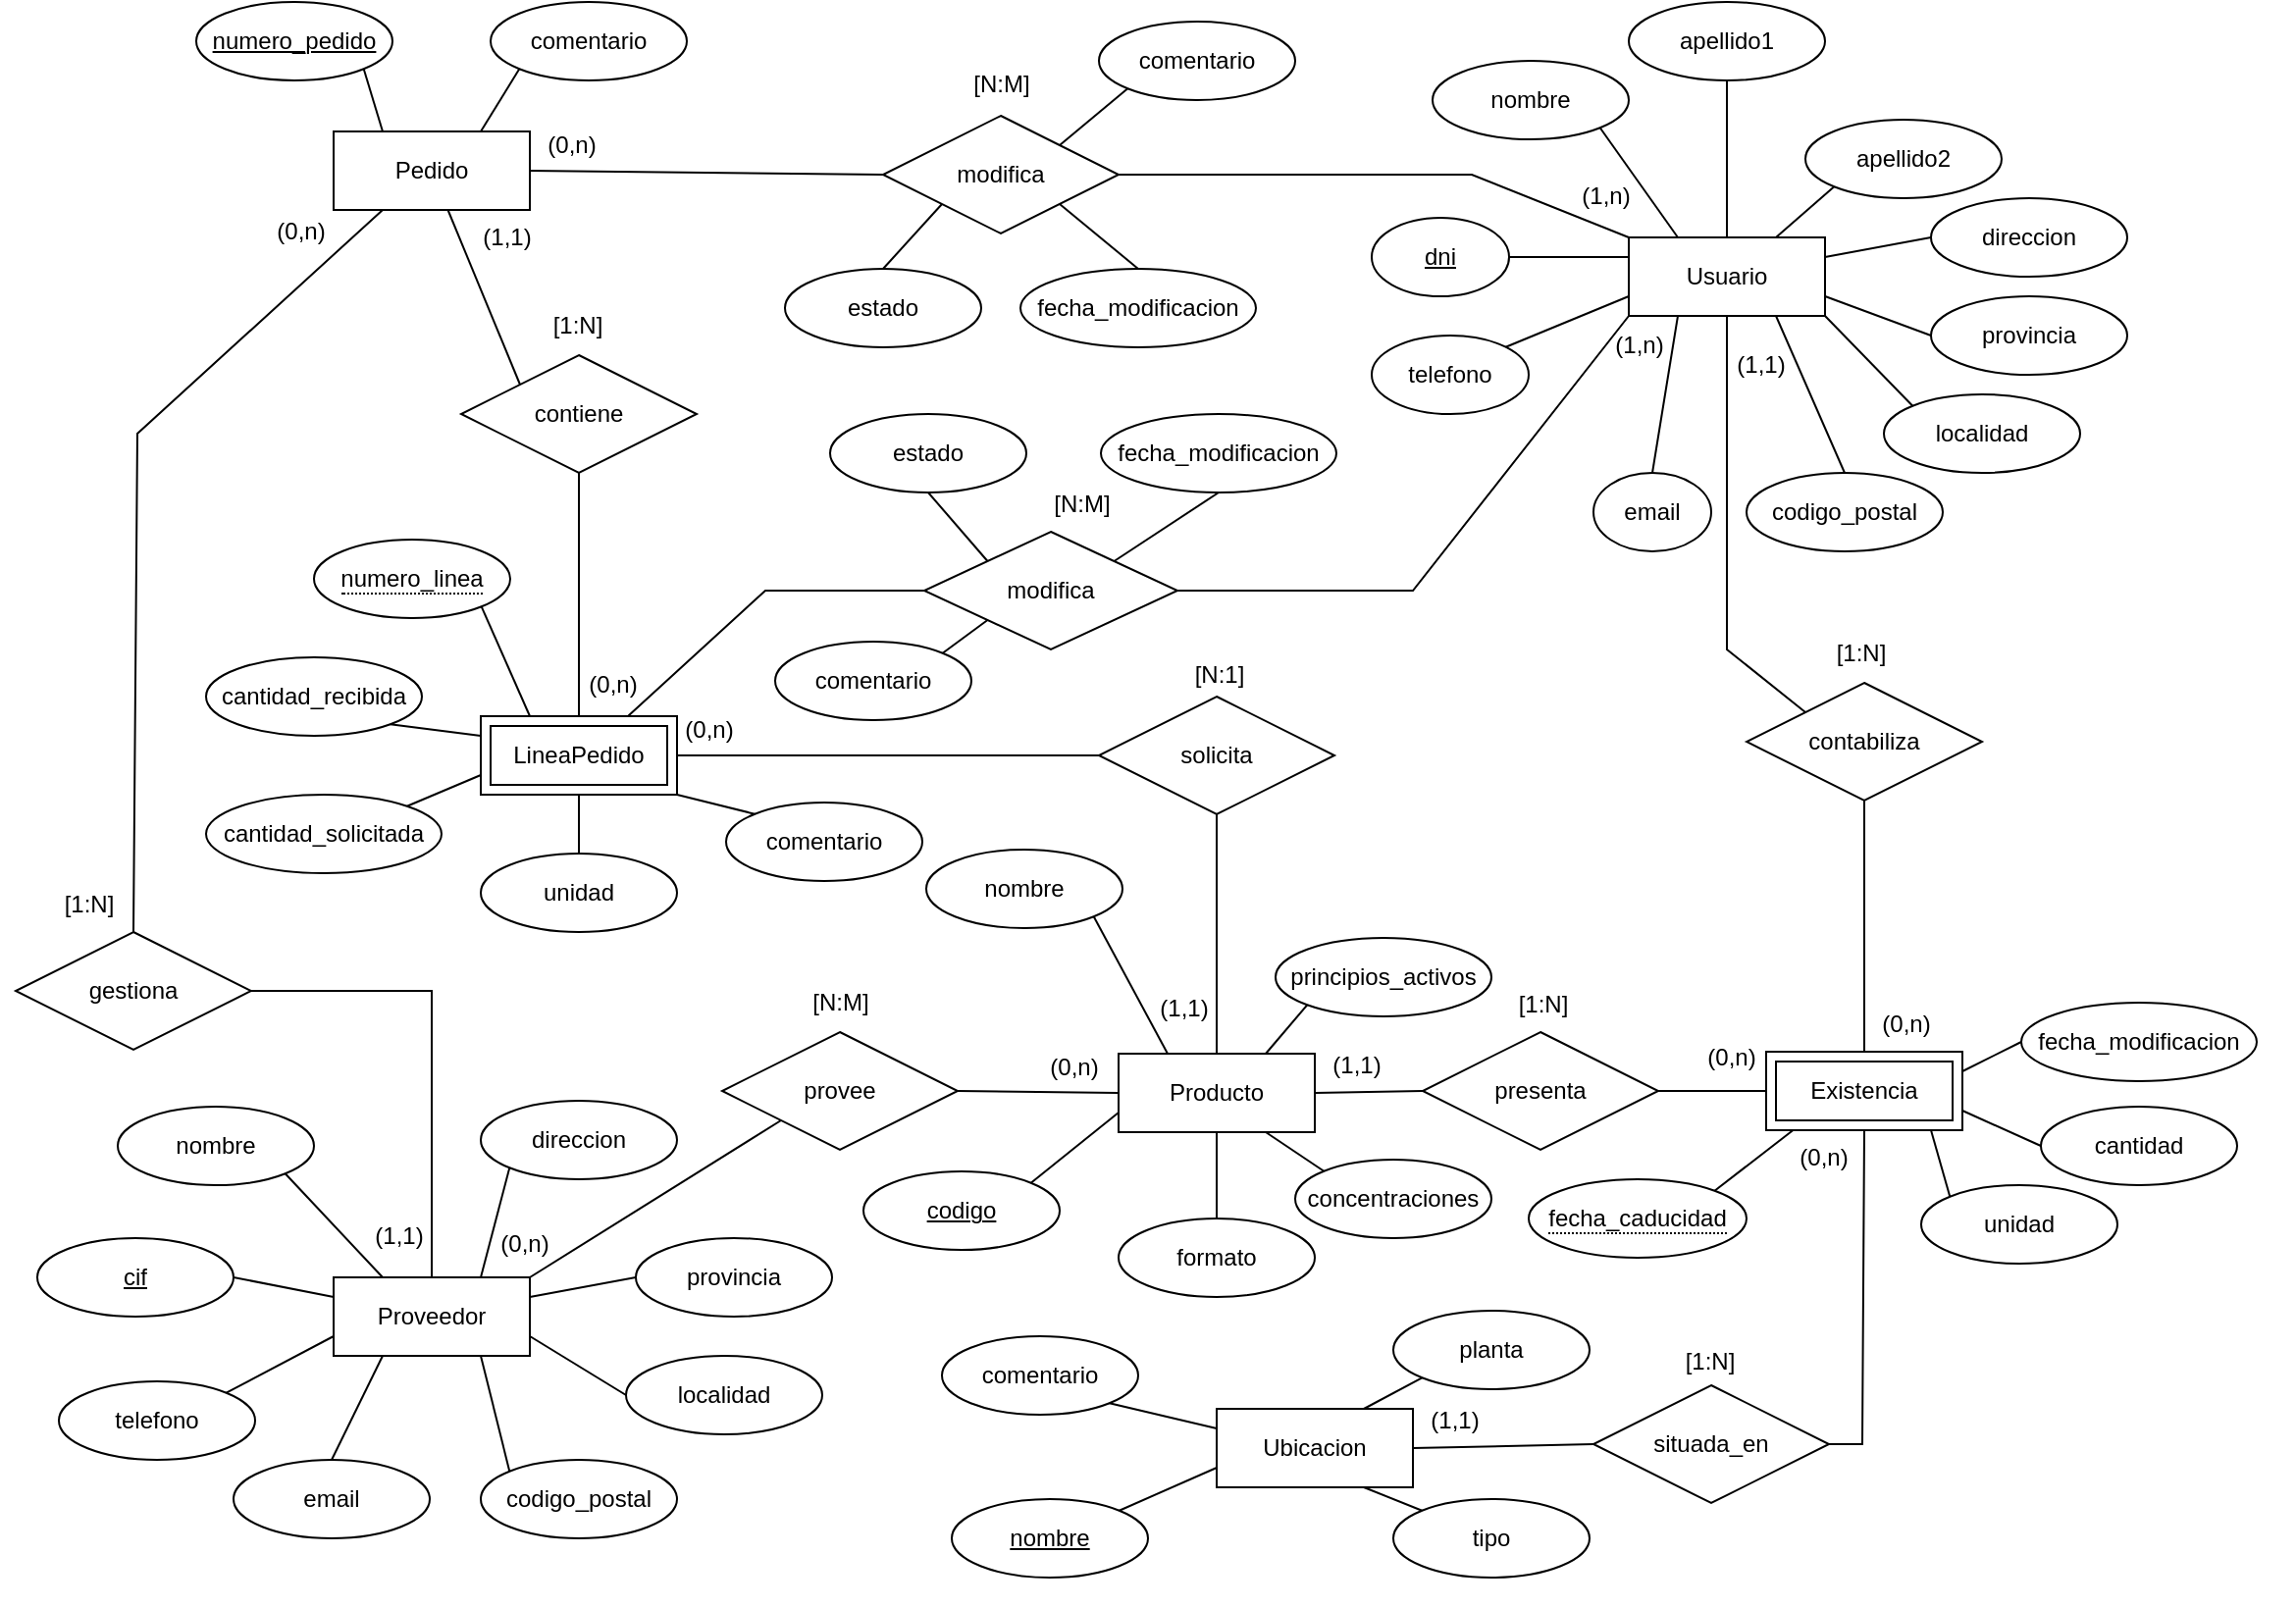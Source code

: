 <mxfile version="24.2.2" type="github">
  <diagram id="R2lEEEUBdFMjLlhIrx00" name="Page-1">
    <mxGraphModel dx="1274" dy="684" grid="1" gridSize="10" guides="1" tooltips="1" connect="1" arrows="1" fold="1" page="1" pageScale="1" pageWidth="1169" pageHeight="827" math="0" shadow="0" extFonts="Permanent Marker^https://fonts.googleapis.com/css?family=Permanent+Marker">
      <root>
        <mxCell id="0" />
        <mxCell id="1" parent="0" />
        <mxCell id="Ad2AzPNfYspedzS9szeo-1" value="" style="group" parent="1" vertex="1" connectable="0">
          <mxGeometry y="590" width="440" height="210" as="geometry" />
        </mxCell>
        <mxCell id="Ad2AzPNfYspedzS9szeo-2" value="Proveedor" style="whiteSpace=wrap;html=1;align=center;" parent="Ad2AzPNfYspedzS9szeo-1" vertex="1">
          <mxGeometry x="170" y="70" width="100" height="40" as="geometry" />
        </mxCell>
        <mxCell id="Ad2AzPNfYspedzS9szeo-3" value="cif" style="ellipse;whiteSpace=wrap;html=1;align=center;fontStyle=4" parent="Ad2AzPNfYspedzS9szeo-1" vertex="1">
          <mxGeometry x="19" y="50" width="100" height="40" as="geometry" />
        </mxCell>
        <mxCell id="Ad2AzPNfYspedzS9szeo-5" value="direccion" style="ellipse;whiteSpace=wrap;html=1;align=center;" parent="Ad2AzPNfYspedzS9szeo-1" vertex="1">
          <mxGeometry x="245" y="-20" width="100" height="40" as="geometry" />
        </mxCell>
        <mxCell id="Ad2AzPNfYspedzS9szeo-6" value="provincia" style="ellipse;whiteSpace=wrap;html=1;align=center;" parent="Ad2AzPNfYspedzS9szeo-1" vertex="1">
          <mxGeometry x="324" y="50" width="100" height="40" as="geometry" />
        </mxCell>
        <mxCell id="Ad2AzPNfYspedzS9szeo-7" value="localidad" style="ellipse;whiteSpace=wrap;html=1;align=center;" parent="Ad2AzPNfYspedzS9szeo-1" vertex="1">
          <mxGeometry x="319" y="110" width="100" height="40" as="geometry" />
        </mxCell>
        <mxCell id="Ad2AzPNfYspedzS9szeo-8" value="codigo_postal" style="ellipse;whiteSpace=wrap;html=1;align=center;" parent="Ad2AzPNfYspedzS9szeo-1" vertex="1">
          <mxGeometry x="245" y="163" width="100" height="40" as="geometry" />
        </mxCell>
        <mxCell id="Ad2AzPNfYspedzS9szeo-9" value="email" style="ellipse;whiteSpace=wrap;html=1;align=center;" parent="Ad2AzPNfYspedzS9szeo-1" vertex="1">
          <mxGeometry x="119" y="163" width="100" height="40" as="geometry" />
        </mxCell>
        <mxCell id="Ad2AzPNfYspedzS9szeo-10" value="telefono" style="ellipse;whiteSpace=wrap;html=1;align=center;" parent="Ad2AzPNfYspedzS9szeo-1" vertex="1">
          <mxGeometry x="30" y="123" width="100" height="40" as="geometry" />
        </mxCell>
        <mxCell id="Ad2AzPNfYspedzS9szeo-12" value="" style="endArrow=none;html=1;rounded=0;exitX=1;exitY=0.5;exitDx=0;exitDy=0;entryX=0;entryY=0.25;entryDx=0;entryDy=0;" parent="Ad2AzPNfYspedzS9szeo-1" source="Ad2AzPNfYspedzS9szeo-3" target="Ad2AzPNfYspedzS9szeo-2" edge="1">
          <mxGeometry relative="1" as="geometry">
            <mxPoint x="470" y="110" as="sourcePoint" />
            <mxPoint x="630" y="110" as="targetPoint" />
          </mxGeometry>
        </mxCell>
        <mxCell id="Ad2AzPNfYspedzS9szeo-13" value="" style="endArrow=none;html=1;rounded=0;exitX=0.75;exitY=0;exitDx=0;exitDy=0;entryX=0;entryY=1;entryDx=0;entryDy=0;" parent="Ad2AzPNfYspedzS9szeo-1" source="Ad2AzPNfYspedzS9szeo-2" target="Ad2AzPNfYspedzS9szeo-5" edge="1">
          <mxGeometry relative="1" as="geometry">
            <mxPoint x="470" y="110" as="sourcePoint" />
            <mxPoint x="630" y="110" as="targetPoint" />
          </mxGeometry>
        </mxCell>
        <mxCell id="Ad2AzPNfYspedzS9szeo-14" value="" style="endArrow=none;html=1;rounded=0;exitX=1;exitY=0.25;exitDx=0;exitDy=0;entryX=0;entryY=0.5;entryDx=0;entryDy=0;" parent="Ad2AzPNfYspedzS9szeo-1" source="Ad2AzPNfYspedzS9szeo-2" target="Ad2AzPNfYspedzS9szeo-6" edge="1">
          <mxGeometry relative="1" as="geometry">
            <mxPoint x="470" y="110" as="sourcePoint" />
            <mxPoint x="630" y="110" as="targetPoint" />
          </mxGeometry>
        </mxCell>
        <mxCell id="Ad2AzPNfYspedzS9szeo-15" value="" style="endArrow=none;html=1;rounded=0;exitX=1;exitY=0;exitDx=0;exitDy=0;entryX=0;entryY=0.75;entryDx=0;entryDy=0;" parent="Ad2AzPNfYspedzS9szeo-1" source="Ad2AzPNfYspedzS9szeo-10" target="Ad2AzPNfYspedzS9szeo-2" edge="1">
          <mxGeometry relative="1" as="geometry">
            <mxPoint x="470" y="110" as="sourcePoint" />
            <mxPoint x="630" y="110" as="targetPoint" />
          </mxGeometry>
        </mxCell>
        <mxCell id="Ad2AzPNfYspedzS9szeo-16" value="" style="endArrow=none;html=1;rounded=0;entryX=0;entryY=0.5;entryDx=0;entryDy=0;exitX=1;exitY=0.75;exitDx=0;exitDy=0;" parent="Ad2AzPNfYspedzS9szeo-1" source="Ad2AzPNfYspedzS9szeo-2" target="Ad2AzPNfYspedzS9szeo-7" edge="1">
          <mxGeometry relative="1" as="geometry">
            <mxPoint x="270" y="140" as="sourcePoint" />
            <mxPoint x="630" y="110" as="targetPoint" />
          </mxGeometry>
        </mxCell>
        <mxCell id="Ad2AzPNfYspedzS9szeo-17" value="" style="endArrow=none;html=1;rounded=0;exitX=0.75;exitY=1;exitDx=0;exitDy=0;entryX=0;entryY=0;entryDx=0;entryDy=0;" parent="Ad2AzPNfYspedzS9szeo-1" source="Ad2AzPNfYspedzS9szeo-2" target="Ad2AzPNfYspedzS9szeo-8" edge="1">
          <mxGeometry relative="1" as="geometry">
            <mxPoint x="470" y="110" as="sourcePoint" />
            <mxPoint x="630" y="110" as="targetPoint" />
          </mxGeometry>
        </mxCell>
        <mxCell id="Ad2AzPNfYspedzS9szeo-18" value="" style="endArrow=none;html=1;rounded=0;exitX=0.5;exitY=0;exitDx=0;exitDy=0;entryX=0.25;entryY=1;entryDx=0;entryDy=0;" parent="Ad2AzPNfYspedzS9szeo-1" source="Ad2AzPNfYspedzS9szeo-9" target="Ad2AzPNfYspedzS9szeo-2" edge="1">
          <mxGeometry relative="1" as="geometry">
            <mxPoint x="470" y="110" as="sourcePoint" />
            <mxPoint x="630" y="110" as="targetPoint" />
          </mxGeometry>
        </mxCell>
        <mxCell id="Ad2AzPNfYspedzS9szeo-19" style="edgeStyle=orthogonalEdgeStyle;rounded=0;orthogonalLoop=1;jettySize=auto;html=1;exitX=0.5;exitY=1;exitDx=0;exitDy=0;" parent="Ad2AzPNfYspedzS9szeo-1" source="Ad2AzPNfYspedzS9szeo-8" target="Ad2AzPNfYspedzS9szeo-8" edge="1">
          <mxGeometry relative="1" as="geometry" />
        </mxCell>
        <mxCell id="Ad2AzPNfYspedzS9szeo-20" value="" style="group" parent="1" vertex="1" connectable="0">
          <mxGeometry x="660" y="40" width="440" height="250" as="geometry" />
        </mxCell>
        <mxCell id="Ad2AzPNfYspedzS9szeo-21" value="&lt;div&gt;Usuario&lt;/div&gt;" style="whiteSpace=wrap;html=1;align=center;" parent="Ad2AzPNfYspedzS9szeo-20" vertex="1">
          <mxGeometry x="170" y="90" width="100" height="40" as="geometry" />
        </mxCell>
        <mxCell id="Ad2AzPNfYspedzS9szeo-22" value="&lt;div&gt;nombre&lt;/div&gt;" style="ellipse;whiteSpace=wrap;html=1;align=center;" parent="Ad2AzPNfYspedzS9szeo-20" vertex="1">
          <mxGeometry x="70" width="100" height="40" as="geometry" />
        </mxCell>
        <mxCell id="Ad2AzPNfYspedzS9szeo-23" value="dni" style="ellipse;whiteSpace=wrap;html=1;align=center;fontStyle=4" parent="Ad2AzPNfYspedzS9szeo-20" vertex="1">
          <mxGeometry x="39" y="80" width="70" height="40" as="geometry" />
        </mxCell>
        <mxCell id="Ad2AzPNfYspedzS9szeo-25" value="apellido2" style="ellipse;whiteSpace=wrap;html=1;align=center;" parent="Ad2AzPNfYspedzS9szeo-20" vertex="1">
          <mxGeometry x="260" y="30" width="100" height="40" as="geometry" />
        </mxCell>
        <mxCell id="Ad2AzPNfYspedzS9szeo-26" value="direccion" style="ellipse;whiteSpace=wrap;html=1;align=center;" parent="Ad2AzPNfYspedzS9szeo-20" vertex="1">
          <mxGeometry x="324" y="70" width="100" height="40" as="geometry" />
        </mxCell>
        <mxCell id="Ad2AzPNfYspedzS9szeo-27" value="provincia" style="ellipse;whiteSpace=wrap;html=1;align=center;" parent="Ad2AzPNfYspedzS9szeo-20" vertex="1">
          <mxGeometry x="324" y="120" width="100" height="40" as="geometry" />
        </mxCell>
        <mxCell id="Ad2AzPNfYspedzS9szeo-28" value="localidad" style="ellipse;whiteSpace=wrap;html=1;align=center;" parent="Ad2AzPNfYspedzS9szeo-20" vertex="1">
          <mxGeometry x="300" y="170" width="100" height="40" as="geometry" />
        </mxCell>
        <mxCell id="Ad2AzPNfYspedzS9szeo-29" value="codigo_postal" style="ellipse;whiteSpace=wrap;html=1;align=center;" parent="Ad2AzPNfYspedzS9szeo-20" vertex="1">
          <mxGeometry x="230" y="210" width="100" height="40" as="geometry" />
        </mxCell>
        <mxCell id="Ad2AzPNfYspedzS9szeo-30" value="email" style="ellipse;whiteSpace=wrap;html=1;align=center;" parent="Ad2AzPNfYspedzS9szeo-20" vertex="1">
          <mxGeometry x="152" y="210" width="60" height="40" as="geometry" />
        </mxCell>
        <mxCell id="Ad2AzPNfYspedzS9szeo-31" value="telefono" style="ellipse;whiteSpace=wrap;html=1;align=center;" parent="Ad2AzPNfYspedzS9szeo-20" vertex="1">
          <mxGeometry x="39" y="140" width="80" height="40" as="geometry" />
        </mxCell>
        <mxCell id="Ad2AzPNfYspedzS9szeo-33" value="" style="endArrow=none;html=1;rounded=0;exitX=1;exitY=0.5;exitDx=0;exitDy=0;entryX=0;entryY=0.25;entryDx=0;entryDy=0;" parent="Ad2AzPNfYspedzS9szeo-20" source="Ad2AzPNfYspedzS9szeo-23" target="Ad2AzPNfYspedzS9szeo-21" edge="1">
          <mxGeometry relative="1" as="geometry">
            <mxPoint x="470" y="140" as="sourcePoint" />
            <mxPoint x="630" y="140" as="targetPoint" />
          </mxGeometry>
        </mxCell>
        <mxCell id="Ad2AzPNfYspedzS9szeo-34" value="" style="endArrow=none;html=1;rounded=0;exitX=1;exitY=1;exitDx=0;exitDy=0;entryX=0.25;entryY=0;entryDx=0;entryDy=0;" parent="Ad2AzPNfYspedzS9szeo-20" source="Ad2AzPNfYspedzS9szeo-22" target="Ad2AzPNfYspedzS9szeo-21" edge="1">
          <mxGeometry relative="1" as="geometry">
            <mxPoint x="470" y="140" as="sourcePoint" />
            <mxPoint x="630" y="140" as="targetPoint" />
          </mxGeometry>
        </mxCell>
        <mxCell id="Ad2AzPNfYspedzS9szeo-35" value="" style="endArrow=none;html=1;rounded=0;exitX=0.75;exitY=0;exitDx=0;exitDy=0;entryX=0;entryY=1;entryDx=0;entryDy=0;" parent="Ad2AzPNfYspedzS9szeo-20" source="Ad2AzPNfYspedzS9szeo-21" target="Ad2AzPNfYspedzS9szeo-25" edge="1">
          <mxGeometry relative="1" as="geometry">
            <mxPoint x="470" y="140" as="sourcePoint" />
            <mxPoint x="630" y="140" as="targetPoint" />
          </mxGeometry>
        </mxCell>
        <mxCell id="Ad2AzPNfYspedzS9szeo-36" value="" style="endArrow=none;html=1;rounded=0;exitX=1;exitY=0.25;exitDx=0;exitDy=0;entryX=0;entryY=0.5;entryDx=0;entryDy=0;" parent="Ad2AzPNfYspedzS9szeo-20" source="Ad2AzPNfYspedzS9szeo-21" target="Ad2AzPNfYspedzS9szeo-26" edge="1">
          <mxGeometry relative="1" as="geometry">
            <mxPoint x="470" y="140" as="sourcePoint" />
            <mxPoint x="630" y="140" as="targetPoint" />
          </mxGeometry>
        </mxCell>
        <mxCell id="Ad2AzPNfYspedzS9szeo-37" value="" style="endArrow=none;html=1;rounded=0;exitX=1;exitY=0.75;exitDx=0;exitDy=0;entryX=0;entryY=0.5;entryDx=0;entryDy=0;" parent="Ad2AzPNfYspedzS9szeo-20" source="Ad2AzPNfYspedzS9szeo-21" target="Ad2AzPNfYspedzS9szeo-27" edge="1">
          <mxGeometry relative="1" as="geometry">
            <mxPoint x="470" y="140" as="sourcePoint" />
            <mxPoint x="630" y="140" as="targetPoint" />
          </mxGeometry>
        </mxCell>
        <mxCell id="Ad2AzPNfYspedzS9szeo-38" value="" style="endArrow=none;html=1;rounded=0;exitX=1;exitY=0;exitDx=0;exitDy=0;entryX=0;entryY=0.75;entryDx=0;entryDy=0;" parent="Ad2AzPNfYspedzS9szeo-20" source="Ad2AzPNfYspedzS9szeo-31" target="Ad2AzPNfYspedzS9szeo-21" edge="1">
          <mxGeometry relative="1" as="geometry">
            <mxPoint x="470" y="140" as="sourcePoint" />
            <mxPoint x="630" y="140" as="targetPoint" />
          </mxGeometry>
        </mxCell>
        <mxCell id="Ad2AzPNfYspedzS9szeo-39" value="" style="endArrow=none;html=1;rounded=0;entryX=0;entryY=0;entryDx=0;entryDy=0;exitX=1;exitY=1;exitDx=0;exitDy=0;" parent="Ad2AzPNfYspedzS9szeo-20" source="Ad2AzPNfYspedzS9szeo-21" target="Ad2AzPNfYspedzS9szeo-28" edge="1">
          <mxGeometry relative="1" as="geometry">
            <mxPoint x="270" y="170" as="sourcePoint" />
            <mxPoint x="630" y="140" as="targetPoint" />
          </mxGeometry>
        </mxCell>
        <mxCell id="Ad2AzPNfYspedzS9szeo-40" value="" style="endArrow=none;html=1;rounded=0;exitX=0.75;exitY=1;exitDx=0;exitDy=0;entryX=0.5;entryY=0;entryDx=0;entryDy=0;" parent="Ad2AzPNfYspedzS9szeo-20" source="Ad2AzPNfYspedzS9szeo-21" target="Ad2AzPNfYspedzS9szeo-29" edge="1">
          <mxGeometry relative="1" as="geometry">
            <mxPoint x="470" y="140" as="sourcePoint" />
            <mxPoint x="630" y="140" as="targetPoint" />
          </mxGeometry>
        </mxCell>
        <mxCell id="Ad2AzPNfYspedzS9szeo-41" value="" style="endArrow=none;html=1;rounded=0;exitX=0.5;exitY=0;exitDx=0;exitDy=0;entryX=0.25;entryY=1;entryDx=0;entryDy=0;" parent="Ad2AzPNfYspedzS9szeo-20" source="Ad2AzPNfYspedzS9szeo-30" target="Ad2AzPNfYspedzS9szeo-21" edge="1">
          <mxGeometry relative="1" as="geometry">
            <mxPoint x="470" y="140" as="sourcePoint" />
            <mxPoint x="630" y="140" as="targetPoint" />
          </mxGeometry>
        </mxCell>
        <mxCell id="Ad2AzPNfYspedzS9szeo-42" value="(1,n)" style="text;html=1;align=center;verticalAlign=middle;resizable=0;points=[];autosize=1;strokeColor=none;fillColor=none;" parent="Ad2AzPNfYspedzS9szeo-20" vertex="1">
          <mxGeometry x="150" y="130" width="50" height="30" as="geometry" />
        </mxCell>
        <mxCell id="Ad2AzPNfYspedzS9szeo-43" value="" style="group" parent="1" vertex="1" connectable="0">
          <mxGeometry x="510" y="677" width="330" height="150" as="geometry" />
        </mxCell>
        <mxCell id="Ad2AzPNfYspedzS9szeo-44" value="Ubicacion" style="whiteSpace=wrap;html=1;align=center;" parent="Ad2AzPNfYspedzS9szeo-43" vertex="1">
          <mxGeometry x="110" y="50" width="100" height="40" as="geometry" />
        </mxCell>
        <mxCell id="Ad2AzPNfYspedzS9szeo-46" value="&lt;u&gt;nombre&lt;/u&gt;" style="ellipse;whiteSpace=wrap;html=1;align=center;" parent="Ad2AzPNfYspedzS9szeo-43" vertex="1">
          <mxGeometry x="-25" y="96" width="100" height="40" as="geometry" />
        </mxCell>
        <mxCell id="Ad2AzPNfYspedzS9szeo-47" value="planta" style="ellipse;whiteSpace=wrap;html=1;align=center;" parent="Ad2AzPNfYspedzS9szeo-43" vertex="1">
          <mxGeometry x="200" width="100" height="40" as="geometry" />
        </mxCell>
        <mxCell id="Ad2AzPNfYspedzS9szeo-48" value="tipo" style="ellipse;whiteSpace=wrap;html=1;align=center;" parent="Ad2AzPNfYspedzS9szeo-43" vertex="1">
          <mxGeometry x="200" y="96" width="100" height="40" as="geometry" />
        </mxCell>
        <mxCell id="Ad2AzPNfYspedzS9szeo-49" value="" style="endArrow=none;html=1;rounded=0;exitX=0;exitY=1;exitDx=0;exitDy=0;entryX=0.75;entryY=0;entryDx=0;entryDy=0;" parent="Ad2AzPNfYspedzS9szeo-43" source="Ad2AzPNfYspedzS9szeo-47" target="Ad2AzPNfYspedzS9szeo-44" edge="1">
          <mxGeometry relative="1" as="geometry">
            <mxPoint x="440" y="-130" as="sourcePoint" />
            <mxPoint x="600" y="-130" as="targetPoint" />
          </mxGeometry>
        </mxCell>
        <mxCell id="Ad2AzPNfYspedzS9szeo-51" value="" style="endArrow=none;html=1;rounded=0;exitX=0.75;exitY=1;exitDx=0;exitDy=0;entryX=0;entryY=0;entryDx=0;entryDy=0;" parent="Ad2AzPNfYspedzS9szeo-43" source="Ad2AzPNfYspedzS9szeo-44" target="Ad2AzPNfYspedzS9szeo-48" edge="1">
          <mxGeometry relative="1" as="geometry">
            <mxPoint x="440" y="-130" as="sourcePoint" />
            <mxPoint x="600" y="-130" as="targetPoint" />
          </mxGeometry>
        </mxCell>
        <mxCell id="Ad2AzPNfYspedzS9szeo-52" value="" style="endArrow=none;html=1;rounded=0;exitX=0;exitY=0.75;exitDx=0;exitDy=0;entryX=1;entryY=0;entryDx=0;entryDy=0;" parent="Ad2AzPNfYspedzS9szeo-43" source="Ad2AzPNfYspedzS9szeo-44" target="Ad2AzPNfYspedzS9szeo-46" edge="1">
          <mxGeometry relative="1" as="geometry">
            <mxPoint x="440" y="-130" as="sourcePoint" />
            <mxPoint x="600" y="-130" as="targetPoint" />
          </mxGeometry>
        </mxCell>
        <mxCell id="2jYC_79yPtCXphnGVAIz-1" value="comentario" style="ellipse;whiteSpace=wrap;html=1;align=center;" vertex="1" parent="Ad2AzPNfYspedzS9szeo-43">
          <mxGeometry x="-30" y="13" width="100" height="40" as="geometry" />
        </mxCell>
        <mxCell id="2jYC_79yPtCXphnGVAIz-2" value="" style="endArrow=none;html=1;rounded=0;entryX=0;entryY=0.25;entryDx=0;entryDy=0;exitX=1;exitY=1;exitDx=0;exitDy=0;" edge="1" parent="Ad2AzPNfYspedzS9szeo-43" source="2jYC_79yPtCXphnGVAIz-1" target="Ad2AzPNfYspedzS9szeo-44">
          <mxGeometry relative="1" as="geometry">
            <mxPoint x="-10" y="-97" as="sourcePoint" />
            <mxPoint x="150" y="-97" as="targetPoint" />
          </mxGeometry>
        </mxCell>
        <mxCell id="Ad2AzPNfYspedzS9szeo-53" value="" style="group" parent="1" vertex="1" connectable="0">
          <mxGeometry x="410" y="484" width="360" height="162" as="geometry" />
        </mxCell>
        <mxCell id="Ad2AzPNfYspedzS9szeo-54" value="Producto" style="whiteSpace=wrap;html=1;align=center;" parent="Ad2AzPNfYspedzS9szeo-53" vertex="1">
          <mxGeometry x="160" y="62" width="100" height="40" as="geometry" />
        </mxCell>
        <mxCell id="Ad2AzPNfYspedzS9szeo-55" value="&lt;div&gt;principios_activos&lt;/div&gt;" style="ellipse;whiteSpace=wrap;html=1;align=center;" parent="Ad2AzPNfYspedzS9szeo-53" vertex="1">
          <mxGeometry x="240" y="3" width="110" height="40" as="geometry" />
        </mxCell>
        <mxCell id="Ad2AzPNfYspedzS9szeo-56" value="concentraciones" style="ellipse;whiteSpace=wrap;html=1;align=center;" parent="Ad2AzPNfYspedzS9szeo-53" vertex="1">
          <mxGeometry x="250" y="116" width="100" height="40" as="geometry" />
        </mxCell>
        <mxCell id="Ad2AzPNfYspedzS9szeo-59" value="" style="endArrow=none;html=1;rounded=0;exitX=0;exitY=1;exitDx=0;exitDy=0;entryX=0.75;entryY=0;entryDx=0;entryDy=0;" parent="Ad2AzPNfYspedzS9szeo-53" source="Ad2AzPNfYspedzS9szeo-55" target="Ad2AzPNfYspedzS9szeo-54" edge="1">
          <mxGeometry relative="1" as="geometry">
            <mxPoint x="450" y="-8" as="sourcePoint" />
            <mxPoint x="610" y="-8" as="targetPoint" />
          </mxGeometry>
        </mxCell>
        <mxCell id="Ad2AzPNfYspedzS9szeo-60" value="" style="endArrow=none;html=1;rounded=0;entryX=0;entryY=0;entryDx=0;entryDy=0;exitX=0.75;exitY=1;exitDx=0;exitDy=0;" parent="Ad2AzPNfYspedzS9szeo-53" source="Ad2AzPNfYspedzS9szeo-54" target="Ad2AzPNfYspedzS9szeo-56" edge="1">
          <mxGeometry relative="1" as="geometry">
            <mxPoint x="450" y="-8" as="sourcePoint" />
            <mxPoint x="610" y="-8" as="targetPoint" />
          </mxGeometry>
        </mxCell>
        <mxCell id="Ad2AzPNfYspedzS9szeo-61" value="provee" style="shape=rhombus;perimeter=rhombusPerimeter;whiteSpace=wrap;html=1;align=center;" parent="Ad2AzPNfYspedzS9szeo-53" vertex="1">
          <mxGeometry x="-42" y="51" width="120" height="60" as="geometry" />
        </mxCell>
        <mxCell id="Ad2AzPNfYspedzS9szeo-62" value="" style="endArrow=none;html=1;rounded=0;entryX=0;entryY=0.5;entryDx=0;entryDy=0;exitX=1;exitY=0.5;exitDx=0;exitDy=0;" parent="Ad2AzPNfYspedzS9szeo-53" source="Ad2AzPNfYspedzS9szeo-61" target="Ad2AzPNfYspedzS9szeo-54" edge="1">
          <mxGeometry relative="1" as="geometry">
            <mxPoint x="90" y="66" as="sourcePoint" />
            <mxPoint x="250" y="66" as="targetPoint" />
          </mxGeometry>
        </mxCell>
        <mxCell id="Ad2AzPNfYspedzS9szeo-63" value="[N:M]" style="text;html=1;align=center;verticalAlign=middle;resizable=0;points=[];autosize=1;strokeColor=none;fillColor=none;" parent="Ad2AzPNfYspedzS9szeo-53" vertex="1">
          <mxGeometry x="-7" y="21" width="50" height="30" as="geometry" />
        </mxCell>
        <mxCell id="Ad2AzPNfYspedzS9szeo-120" value="codigo" style="ellipse;whiteSpace=wrap;html=1;align=center;fontStyle=4" parent="Ad2AzPNfYspedzS9szeo-53" vertex="1">
          <mxGeometry x="30" y="122" width="100" height="40" as="geometry" />
        </mxCell>
        <mxCell id="Ad2AzPNfYspedzS9szeo-139" value="" style="endArrow=none;html=1;rounded=0;entryX=0;entryY=0.75;entryDx=0;entryDy=0;exitX=1;exitY=0;exitDx=0;exitDy=0;" parent="Ad2AzPNfYspedzS9szeo-53" source="Ad2AzPNfYspedzS9szeo-120" target="Ad2AzPNfYspedzS9szeo-54" edge="1">
          <mxGeometry relative="1" as="geometry">
            <mxPoint x="90" y="-94" as="sourcePoint" />
            <mxPoint x="250" y="-94" as="targetPoint" />
          </mxGeometry>
        </mxCell>
        <mxCell id="Ad2AzPNfYspedzS9szeo-64" value="presenta" style="shape=rhombus;perimeter=rhombusPerimeter;whiteSpace=wrap;html=1;align=center;" parent="1" vertex="1">
          <mxGeometry x="725" y="535" width="120" height="60" as="geometry" />
        </mxCell>
        <mxCell id="Ad2AzPNfYspedzS9szeo-65" value="" style="group" parent="1" vertex="1" connectable="0">
          <mxGeometry x="819" y="455" width="350" height="220" as="geometry" />
        </mxCell>
        <mxCell id="Ad2AzPNfYspedzS9szeo-67" value="fecha_modificacion" style="ellipse;whiteSpace=wrap;html=1;align=center;fontStyle=0" parent="Ad2AzPNfYspedzS9szeo-65" vertex="1">
          <mxGeometry x="211" y="65" width="120" height="40" as="geometry" />
        </mxCell>
        <mxCell id="Ad2AzPNfYspedzS9szeo-68" value="cantidad" style="ellipse;whiteSpace=wrap;html=1;align=center;" parent="Ad2AzPNfYspedzS9szeo-65" vertex="1">
          <mxGeometry x="221" y="118" width="100" height="40" as="geometry" />
        </mxCell>
        <mxCell id="Ad2AzPNfYspedzS9szeo-69" value="unidad" style="ellipse;whiteSpace=wrap;html=1;align=center;" parent="Ad2AzPNfYspedzS9szeo-65" vertex="1">
          <mxGeometry x="160" y="158" width="100" height="40" as="geometry" />
        </mxCell>
        <mxCell id="Ad2AzPNfYspedzS9szeo-71" value="" style="endArrow=none;html=1;rounded=0;entryX=0;entryY=0.5;entryDx=0;entryDy=0;exitX=1;exitY=0.25;exitDx=0;exitDy=0;" parent="Ad2AzPNfYspedzS9szeo-65" source="Ad2AzPNfYspedzS9szeo-76" target="Ad2AzPNfYspedzS9szeo-67" edge="1">
          <mxGeometry relative="1" as="geometry">
            <mxPoint x="181" y="99.5" as="sourcePoint" />
            <mxPoint x="190" y="50" as="targetPoint" />
          </mxGeometry>
        </mxCell>
        <mxCell id="Ad2AzPNfYspedzS9szeo-72" value="" style="endArrow=none;html=1;rounded=0;entryX=0;entryY=0.5;entryDx=0;entryDy=0;exitX=1;exitY=0.75;exitDx=0;exitDy=0;" parent="Ad2AzPNfYspedzS9szeo-65" source="Ad2AzPNfYspedzS9szeo-76" target="Ad2AzPNfYspedzS9szeo-68" edge="1">
          <mxGeometry relative="1" as="geometry">
            <mxPoint x="181" y="120.5" as="sourcePoint" />
            <mxPoint x="190" y="50" as="targetPoint" />
          </mxGeometry>
        </mxCell>
        <mxCell id="Ad2AzPNfYspedzS9szeo-73" value="" style="endArrow=none;html=1;rounded=0;entryX=0.15;entryY=0.975;entryDx=0;entryDy=0;exitX=1;exitY=0;exitDx=0;exitDy=0;entryPerimeter=0;" parent="Ad2AzPNfYspedzS9szeo-65" source="Ad2AzPNfYspedzS9szeo-77" target="Ad2AzPNfYspedzS9szeo-76" edge="1">
          <mxGeometry relative="1" as="geometry">
            <mxPoint x="66.146" y="160.774" as="sourcePoint" />
            <mxPoint x="104.5" y="131" as="targetPoint" />
          </mxGeometry>
        </mxCell>
        <mxCell id="Ad2AzPNfYspedzS9szeo-74" value="" style="endArrow=none;html=1;rounded=0;entryX=0;entryY=0;entryDx=0;entryDy=0;exitX=0.84;exitY=1;exitDx=0;exitDy=0;exitPerimeter=0;" parent="Ad2AzPNfYspedzS9szeo-65" source="Ad2AzPNfYspedzS9szeo-76" target="Ad2AzPNfYspedzS9szeo-69" edge="1">
          <mxGeometry relative="1" as="geometry">
            <mxPoint x="161" y="125" as="sourcePoint" />
            <mxPoint x="190" y="50" as="targetPoint" />
          </mxGeometry>
        </mxCell>
        <mxCell id="Ad2AzPNfYspedzS9szeo-75" value="(0,n)" style="text;html=1;align=center;verticalAlign=middle;resizable=0;points=[];autosize=1;strokeColor=none;fillColor=none;" parent="Ad2AzPNfYspedzS9szeo-65" vertex="1">
          <mxGeometry x="85" y="129" width="50" height="30" as="geometry" />
        </mxCell>
        <mxCell id="Ad2AzPNfYspedzS9szeo-76" value="Existencia" style="shape=ext;margin=3;double=1;whiteSpace=wrap;html=1;align=center;" parent="Ad2AzPNfYspedzS9szeo-65" vertex="1">
          <mxGeometry x="81" y="90" width="100" height="40" as="geometry" />
        </mxCell>
        <mxCell id="Ad2AzPNfYspedzS9szeo-77" value="&lt;span style=&quot;border-bottom: 1px dotted&quot;&gt;fecha_caducidad&lt;br&gt;&lt;/span&gt;" style="ellipse;whiteSpace=wrap;html=1;align=center;" parent="Ad2AzPNfYspedzS9szeo-65" vertex="1">
          <mxGeometry x="-40" y="155" width="111" height="40" as="geometry" />
        </mxCell>
        <mxCell id="Ad2AzPNfYspedzS9szeo-78" value="situada_en" style="shape=rhombus;perimeter=rhombusPerimeter;whiteSpace=wrap;html=1;align=center;" parent="1" vertex="1">
          <mxGeometry x="812" y="715" width="120" height="60" as="geometry" />
        </mxCell>
        <mxCell id="Ad2AzPNfYspedzS9szeo-79" value="" style="endArrow=none;html=1;rounded=0;exitX=1;exitY=0.5;exitDx=0;exitDy=0;entryX=0.5;entryY=1;entryDx=0;entryDy=0;" parent="1" source="Ad2AzPNfYspedzS9szeo-78" target="Ad2AzPNfYspedzS9szeo-76" edge="1">
          <mxGeometry relative="1" as="geometry">
            <mxPoint x="790" y="525" as="sourcePoint" />
            <mxPoint x="970" y="650" as="targetPoint" />
            <Array as="points">
              <mxPoint x="949" y="745" />
            </Array>
          </mxGeometry>
        </mxCell>
        <mxCell id="Ad2AzPNfYspedzS9szeo-80" value="" style="endArrow=none;html=1;rounded=0;entryX=0;entryY=0.5;entryDx=0;entryDy=0;exitX=1;exitY=0.5;exitDx=0;exitDy=0;" parent="1" source="Ad2AzPNfYspedzS9szeo-54" target="Ad2AzPNfYspedzS9szeo-64" edge="1">
          <mxGeometry relative="1" as="geometry">
            <mxPoint x="790" y="595" as="sourcePoint" />
            <mxPoint x="950" y="595" as="targetPoint" />
          </mxGeometry>
        </mxCell>
        <mxCell id="Ad2AzPNfYspedzS9szeo-81" value="" style="endArrow=none;html=1;rounded=0;entryX=0;entryY=0.5;entryDx=0;entryDy=0;exitX=1;exitY=0.5;exitDx=0;exitDy=0;" parent="1" source="Ad2AzPNfYspedzS9szeo-64" target="Ad2AzPNfYspedzS9szeo-76" edge="1">
          <mxGeometry relative="1" as="geometry">
            <mxPoint x="790" y="525" as="sourcePoint" />
            <mxPoint x="898" y="565" as="targetPoint" />
          </mxGeometry>
        </mxCell>
        <mxCell id="Ad2AzPNfYspedzS9szeo-82" value="" style="endArrow=none;html=1;rounded=0;entryX=0;entryY=0.5;entryDx=0;entryDy=0;exitX=1;exitY=0.5;exitDx=0;exitDy=0;" parent="1" source="Ad2AzPNfYspedzS9szeo-44" target="Ad2AzPNfYspedzS9szeo-78" edge="1">
          <mxGeometry relative="1" as="geometry">
            <mxPoint x="790" y="525" as="sourcePoint" />
            <mxPoint x="950" y="525" as="targetPoint" />
          </mxGeometry>
        </mxCell>
        <mxCell id="Ad2AzPNfYspedzS9szeo-83" value="&lt;div&gt;contabiliza&lt;/div&gt;" style="shape=rhombus;perimeter=rhombusPerimeter;whiteSpace=wrap;html=1;align=center;" parent="1" vertex="1">
          <mxGeometry x="890" y="357" width="120" height="60" as="geometry" />
        </mxCell>
        <mxCell id="Ad2AzPNfYspedzS9szeo-84" value="" style="endArrow=none;html=1;rounded=0;exitX=0.5;exitY=1;exitDx=0;exitDy=0;entryX=0.5;entryY=0;entryDx=0;entryDy=0;" parent="1" source="Ad2AzPNfYspedzS9szeo-83" target="Ad2AzPNfYspedzS9szeo-76" edge="1">
          <mxGeometry relative="1" as="geometry">
            <mxPoint x="790" y="445" as="sourcePoint" />
            <mxPoint x="974.5" y="544" as="targetPoint" />
            <Array as="points" />
          </mxGeometry>
        </mxCell>
        <mxCell id="Ad2AzPNfYspedzS9szeo-85" value="" style="endArrow=none;html=1;rounded=0;exitX=0.5;exitY=1;exitDx=0;exitDy=0;entryX=0;entryY=0;entryDx=0;entryDy=0;" parent="1" source="Ad2AzPNfYspedzS9szeo-21" target="Ad2AzPNfYspedzS9szeo-83" edge="1">
          <mxGeometry relative="1" as="geometry">
            <mxPoint x="790" y="445" as="sourcePoint" />
            <mxPoint x="1050" y="340" as="targetPoint" />
            <Array as="points">
              <mxPoint x="880" y="340" />
            </Array>
          </mxGeometry>
        </mxCell>
        <mxCell id="Ad2AzPNfYspedzS9szeo-86" value="gestiona" style="shape=rhombus;perimeter=rhombusPerimeter;whiteSpace=wrap;html=1;align=center;" parent="1" vertex="1">
          <mxGeometry x="8" y="484" width="120" height="60" as="geometry" />
        </mxCell>
        <mxCell id="Ad2AzPNfYspedzS9szeo-87" value="" style="endArrow=none;html=1;rounded=0;exitX=0.25;exitY=1;exitDx=0;exitDy=0;entryX=0.5;entryY=0;entryDx=0;entryDy=0;" parent="1" source="Ad2AzPNfYspedzS9szeo-97" target="Ad2AzPNfYspedzS9szeo-86" edge="1">
          <mxGeometry relative="1" as="geometry">
            <mxPoint x="500" y="410" as="sourcePoint" />
            <mxPoint x="660" y="410" as="targetPoint" />
            <Array as="points">
              <mxPoint x="70" y="230" />
            </Array>
          </mxGeometry>
        </mxCell>
        <mxCell id="Ad2AzPNfYspedzS9szeo-88" value="" style="endArrow=none;html=1;rounded=0;exitX=0.5;exitY=0;exitDx=0;exitDy=0;entryX=1;entryY=0.5;entryDx=0;entryDy=0;" parent="1" source="Ad2AzPNfYspedzS9szeo-2" target="Ad2AzPNfYspedzS9szeo-86" edge="1">
          <mxGeometry relative="1" as="geometry">
            <mxPoint x="500" y="480" as="sourcePoint" />
            <mxPoint x="660" y="480" as="targetPoint" />
            <Array as="points">
              <mxPoint x="220" y="514" />
            </Array>
          </mxGeometry>
        </mxCell>
        <mxCell id="Ad2AzPNfYspedzS9szeo-89" value="modifica" style="shape=rhombus;perimeter=rhombusPerimeter;whiteSpace=wrap;html=1;align=center;" parent="1" vertex="1">
          <mxGeometry x="450" y="68" width="120" height="60" as="geometry" />
        </mxCell>
        <mxCell id="Ad2AzPNfYspedzS9szeo-90" value="" style="endArrow=none;html=1;rounded=0;entryX=0;entryY=0;entryDx=0;entryDy=0;exitX=1;exitY=0.5;exitDx=0;exitDy=0;" parent="1" source="Ad2AzPNfYspedzS9szeo-89" target="Ad2AzPNfYspedzS9szeo-21" edge="1">
          <mxGeometry relative="1" as="geometry">
            <mxPoint x="500" y="330" as="sourcePoint" />
            <mxPoint x="660" y="330" as="targetPoint" />
            <Array as="points">
              <mxPoint x="750" y="98" />
            </Array>
          </mxGeometry>
        </mxCell>
        <mxCell id="Ad2AzPNfYspedzS9szeo-91" value="" style="endArrow=none;html=1;rounded=0;entryX=0;entryY=0.5;entryDx=0;entryDy=0;exitX=1;exitY=0.5;exitDx=0;exitDy=0;" parent="1" source="Ad2AzPNfYspedzS9szeo-97" target="Ad2AzPNfYspedzS9szeo-89" edge="1">
          <mxGeometry relative="1" as="geometry">
            <mxPoint x="500" y="330" as="sourcePoint" />
            <mxPoint x="660" y="330" as="targetPoint" />
            <Array as="points" />
          </mxGeometry>
        </mxCell>
        <mxCell id="Ad2AzPNfYspedzS9szeo-92" value="" style="group" parent="1" vertex="1" connectable="0">
          <mxGeometry x="30" y="10" width="320" height="106" as="geometry" />
        </mxCell>
        <mxCell id="Ad2AzPNfYspedzS9szeo-93" value="comentario" style="ellipse;whiteSpace=wrap;html=1;align=center;" parent="Ad2AzPNfYspedzS9szeo-92" vertex="1">
          <mxGeometry x="220" width="100" height="40" as="geometry" />
        </mxCell>
        <mxCell id="Ad2AzPNfYspedzS9szeo-94" value="" style="endArrow=none;html=1;rounded=0;exitX=0.75;exitY=0;exitDx=0;exitDy=0;entryX=0;entryY=1;entryDx=0;entryDy=0;" parent="Ad2AzPNfYspedzS9szeo-92" source="Ad2AzPNfYspedzS9szeo-97" target="Ad2AzPNfYspedzS9szeo-93" edge="1">
          <mxGeometry relative="1" as="geometry">
            <mxPoint x="470" y="40" as="sourcePoint" />
            <mxPoint x="630" y="40" as="targetPoint" />
          </mxGeometry>
        </mxCell>
        <mxCell id="Ad2AzPNfYspedzS9szeo-95" value="numero_pedido" style="ellipse;whiteSpace=wrap;html=1;align=center;fontStyle=4" parent="Ad2AzPNfYspedzS9szeo-92" vertex="1">
          <mxGeometry x="70" width="100" height="40" as="geometry" />
        </mxCell>
        <mxCell id="Ad2AzPNfYspedzS9szeo-96" value="" style="endArrow=none;html=1;rounded=0;exitX=1;exitY=1;exitDx=0;exitDy=0;entryX=0.25;entryY=0;entryDx=0;entryDy=0;" parent="Ad2AzPNfYspedzS9szeo-92" source="Ad2AzPNfYspedzS9szeo-95" target="Ad2AzPNfYspedzS9szeo-97" edge="1">
          <mxGeometry relative="1" as="geometry">
            <mxPoint x="490" y="36" as="sourcePoint" />
            <mxPoint x="650" y="36" as="targetPoint" />
          </mxGeometry>
        </mxCell>
        <mxCell id="Ad2AzPNfYspedzS9szeo-97" value="Pedido" style="whiteSpace=wrap;html=1;align=center;" parent="Ad2AzPNfYspedzS9szeo-92" vertex="1">
          <mxGeometry x="140" y="66" width="100" height="40" as="geometry" />
        </mxCell>
        <mxCell id="Ad2AzPNfYspedzS9szeo-100" value="contiene" style="shape=rhombus;perimeter=rhombusPerimeter;whiteSpace=wrap;html=1;align=center;" parent="1" vertex="1">
          <mxGeometry x="235" y="190" width="120" height="60" as="geometry" />
        </mxCell>
        <mxCell id="Ad2AzPNfYspedzS9szeo-101" value="&lt;div&gt;solicita&lt;/div&gt;" style="shape=rhombus;perimeter=rhombusPerimeter;whiteSpace=wrap;html=1;align=center;" parent="1" vertex="1">
          <mxGeometry x="560" y="364" width="120" height="60" as="geometry" />
        </mxCell>
        <mxCell id="Ad2AzPNfYspedzS9szeo-102" value="" style="endArrow=none;html=1;rounded=0;exitX=0;exitY=0;exitDx=0;exitDy=0;" parent="1" source="Ad2AzPNfYspedzS9szeo-100" target="Ad2AzPNfYspedzS9szeo-97" edge="1">
          <mxGeometry relative="1" as="geometry">
            <mxPoint x="500" y="390" as="sourcePoint" />
            <mxPoint x="660" y="390" as="targetPoint" />
          </mxGeometry>
        </mxCell>
        <mxCell id="Ad2AzPNfYspedzS9szeo-103" value="" style="endArrow=none;html=1;rounded=0;exitX=0.5;exitY=1;exitDx=0;exitDy=0;entryX=0.5;entryY=0;entryDx=0;entryDy=0;" parent="1" source="Ad2AzPNfYspedzS9szeo-100" target="Ad2AzPNfYspedzS9szeo-108" edge="1">
          <mxGeometry relative="1" as="geometry">
            <mxPoint x="500" y="390" as="sourcePoint" />
            <mxPoint x="660" y="390" as="targetPoint" />
          </mxGeometry>
        </mxCell>
        <mxCell id="Ad2AzPNfYspedzS9szeo-104" value="" style="endArrow=none;html=1;rounded=0;exitX=1;exitY=0.5;exitDx=0;exitDy=0;entryX=0;entryY=0.5;entryDx=0;entryDy=0;" parent="1" source="Ad2AzPNfYspedzS9szeo-108" target="Ad2AzPNfYspedzS9szeo-101" edge="1">
          <mxGeometry relative="1" as="geometry">
            <mxPoint x="500" y="390" as="sourcePoint" />
            <mxPoint x="660" y="390" as="targetPoint" />
          </mxGeometry>
        </mxCell>
        <mxCell id="Ad2AzPNfYspedzS9szeo-105" value="" style="endArrow=none;html=1;rounded=0;entryX=0.5;entryY=0;entryDx=0;entryDy=0;exitX=0.5;exitY=1;exitDx=0;exitDy=0;" parent="1" source="Ad2AzPNfYspedzS9szeo-101" target="Ad2AzPNfYspedzS9szeo-54" edge="1">
          <mxGeometry relative="1" as="geometry">
            <mxPoint x="500" y="460" as="sourcePoint" />
            <mxPoint x="660" y="460" as="targetPoint" />
          </mxGeometry>
        </mxCell>
        <mxCell id="Ad2AzPNfYspedzS9szeo-106" value="modifica" style="shape=rhombus;perimeter=rhombusPerimeter;whiteSpace=wrap;html=1;align=center;" parent="1" vertex="1">
          <mxGeometry x="471" y="280" width="129" height="60" as="geometry" />
        </mxCell>
        <mxCell id="Ad2AzPNfYspedzS9szeo-107" value="" style="group" parent="1" vertex="1" connectable="0">
          <mxGeometry x="105" y="294" width="480" height="230" as="geometry" />
        </mxCell>
        <mxCell id="Ad2AzPNfYspedzS9szeo-108" value="LineaPedido" style="shape=ext;margin=3;double=1;whiteSpace=wrap;html=1;align=center;" parent="Ad2AzPNfYspedzS9szeo-107" vertex="1">
          <mxGeometry x="140" y="80" width="100" height="40" as="geometry" />
        </mxCell>
        <mxCell id="Ad2AzPNfYspedzS9szeo-109" value="&lt;span style=&quot;border-bottom: 1px dotted&quot;&gt;numero_linea&lt;br&gt;&lt;/span&gt;" style="ellipse;whiteSpace=wrap;html=1;align=center;" parent="Ad2AzPNfYspedzS9szeo-107" vertex="1">
          <mxGeometry x="55" y="-10" width="100" height="40" as="geometry" />
        </mxCell>
        <mxCell id="Ad2AzPNfYspedzS9szeo-110" value="cantidad_solicitada" style="ellipse;whiteSpace=wrap;html=1;align=center;" parent="Ad2AzPNfYspedzS9szeo-107" vertex="1">
          <mxGeometry y="120" width="120" height="40" as="geometry" />
        </mxCell>
        <mxCell id="Ad2AzPNfYspedzS9szeo-111" value="unidad" style="ellipse;whiteSpace=wrap;html=1;align=center;" parent="Ad2AzPNfYspedzS9szeo-107" vertex="1">
          <mxGeometry x="140" y="150" width="100" height="40" as="geometry" />
        </mxCell>
        <mxCell id="Ad2AzPNfYspedzS9szeo-112" value="comentario" style="ellipse;whiteSpace=wrap;html=1;align=center;" parent="Ad2AzPNfYspedzS9szeo-107" vertex="1">
          <mxGeometry x="265" y="124" width="100" height="40" as="geometry" />
        </mxCell>
        <mxCell id="Ad2AzPNfYspedzS9szeo-113" value="cantidad_recibida" style="ellipse;whiteSpace=wrap;html=1;align=center;" parent="Ad2AzPNfYspedzS9szeo-107" vertex="1">
          <mxGeometry y="50" width="110" height="40" as="geometry" />
        </mxCell>
        <mxCell id="Ad2AzPNfYspedzS9szeo-114" value="" style="endArrow=none;html=1;rounded=0;exitX=1;exitY=1;exitDx=0;exitDy=0;entryX=0;entryY=0.25;entryDx=0;entryDy=0;" parent="Ad2AzPNfYspedzS9szeo-107" source="Ad2AzPNfYspedzS9szeo-113" target="Ad2AzPNfYspedzS9szeo-108" edge="1">
          <mxGeometry relative="1" as="geometry">
            <mxPoint x="260" y="200" as="sourcePoint" />
            <mxPoint x="420" y="200" as="targetPoint" />
          </mxGeometry>
        </mxCell>
        <mxCell id="Ad2AzPNfYspedzS9szeo-115" value="" style="endArrow=none;html=1;rounded=0;exitX=1;exitY=0;exitDx=0;exitDy=0;entryX=0;entryY=0.75;entryDx=0;entryDy=0;" parent="Ad2AzPNfYspedzS9szeo-107" source="Ad2AzPNfYspedzS9szeo-110" target="Ad2AzPNfYspedzS9szeo-108" edge="1">
          <mxGeometry relative="1" as="geometry">
            <mxPoint x="260" y="200" as="sourcePoint" />
            <mxPoint x="420" y="200" as="targetPoint" />
          </mxGeometry>
        </mxCell>
        <mxCell id="Ad2AzPNfYspedzS9szeo-116" value="" style="endArrow=none;html=1;rounded=0;exitX=1;exitY=1;exitDx=0;exitDy=0;entryX=0;entryY=0;entryDx=0;entryDy=0;" parent="Ad2AzPNfYspedzS9szeo-107" source="Ad2AzPNfYspedzS9szeo-108" target="Ad2AzPNfYspedzS9szeo-112" edge="1">
          <mxGeometry relative="1" as="geometry">
            <mxPoint x="260" y="200" as="sourcePoint" />
            <mxPoint x="420" y="200" as="targetPoint" />
          </mxGeometry>
        </mxCell>
        <mxCell id="Ad2AzPNfYspedzS9szeo-117" value="" style="endArrow=none;html=1;rounded=0;entryX=0.5;entryY=1;entryDx=0;entryDy=0;" parent="Ad2AzPNfYspedzS9szeo-107" source="Ad2AzPNfYspedzS9szeo-111" target="Ad2AzPNfYspedzS9szeo-108" edge="1">
          <mxGeometry relative="1" as="geometry">
            <mxPoint x="260" y="200" as="sourcePoint" />
            <mxPoint x="420" y="200" as="targetPoint" />
          </mxGeometry>
        </mxCell>
        <mxCell id="Ad2AzPNfYspedzS9szeo-118" value="" style="endArrow=none;html=1;rounded=0;exitX=0.25;exitY=0;exitDx=0;exitDy=0;entryX=1;entryY=1;entryDx=0;entryDy=0;" parent="Ad2AzPNfYspedzS9szeo-107" source="Ad2AzPNfYspedzS9szeo-108" target="Ad2AzPNfYspedzS9szeo-109" edge="1">
          <mxGeometry relative="1" as="geometry">
            <mxPoint x="260" y="200" as="sourcePoint" />
            <mxPoint x="420" y="200" as="targetPoint" />
          </mxGeometry>
        </mxCell>
        <mxCell id="Ad2AzPNfYspedzS9szeo-119" value="comentario" style="ellipse;whiteSpace=wrap;html=1;align=center;" parent="Ad2AzPNfYspedzS9szeo-107" vertex="1">
          <mxGeometry x="290" y="42" width="100" height="40" as="geometry" />
        </mxCell>
        <mxCell id="Ad2AzPNfYspedzS9szeo-121" value="nombre" style="ellipse;whiteSpace=wrap;html=1;align=center;" parent="Ad2AzPNfYspedzS9szeo-107" vertex="1">
          <mxGeometry x="367" y="148" width="100" height="40" as="geometry" />
        </mxCell>
        <mxCell id="Ad2AzPNfYspedzS9szeo-122" value="fecha_modificacion" style="ellipse;whiteSpace=wrap;html=1;align=center;" parent="1" vertex="1">
          <mxGeometry x="520" y="146" width="120" height="40" as="geometry" />
        </mxCell>
        <mxCell id="Ad2AzPNfYspedzS9szeo-123" value="" style="endArrow=none;html=1;rounded=0;entryX=1;entryY=1;entryDx=0;entryDy=0;exitX=0.5;exitY=0;exitDx=0;exitDy=0;" parent="1" source="Ad2AzPNfYspedzS9szeo-122" target="Ad2AzPNfYspedzS9szeo-89" edge="1">
          <mxGeometry relative="1" as="geometry">
            <mxPoint x="500" y="250" as="sourcePoint" />
            <mxPoint x="660" y="250" as="targetPoint" />
          </mxGeometry>
        </mxCell>
        <mxCell id="Ad2AzPNfYspedzS9szeo-124" value="" style="endArrow=none;html=1;rounded=0;entryX=0.75;entryY=0;entryDx=0;entryDy=0;exitX=0;exitY=0.5;exitDx=0;exitDy=0;" parent="1" source="Ad2AzPNfYspedzS9szeo-106" target="Ad2AzPNfYspedzS9szeo-108" edge="1">
          <mxGeometry relative="1" as="geometry">
            <mxPoint x="500" y="250" as="sourcePoint" />
            <mxPoint x="660" y="250" as="targetPoint" />
            <Array as="points">
              <mxPoint x="390" y="310" />
            </Array>
          </mxGeometry>
        </mxCell>
        <mxCell id="Ad2AzPNfYspedzS9szeo-125" value="" style="endArrow=none;html=1;rounded=0;entryX=0;entryY=1;entryDx=0;entryDy=0;exitX=1;exitY=0.5;exitDx=0;exitDy=0;" parent="1" source="Ad2AzPNfYspedzS9szeo-106" target="Ad2AzPNfYspedzS9szeo-21" edge="1">
          <mxGeometry relative="1" as="geometry">
            <mxPoint x="500" y="250" as="sourcePoint" />
            <mxPoint x="820" y="210" as="targetPoint" />
            <Array as="points">
              <mxPoint x="720" y="310" />
            </Array>
          </mxGeometry>
        </mxCell>
        <mxCell id="Ad2AzPNfYspedzS9szeo-126" value="fecha_modificacion" style="ellipse;whiteSpace=wrap;html=1;align=center;" parent="1" vertex="1">
          <mxGeometry x="561" y="220" width="120" height="40" as="geometry" />
        </mxCell>
        <mxCell id="Ad2AzPNfYspedzS9szeo-127" value="" style="endArrow=none;html=1;rounded=0;entryX=1;entryY=0;entryDx=0;entryDy=0;exitX=0.5;exitY=1;exitDx=0;exitDy=0;" parent="1" source="Ad2AzPNfYspedzS9szeo-126" target="Ad2AzPNfYspedzS9szeo-106" edge="1">
          <mxGeometry relative="1" as="geometry">
            <mxPoint x="500" y="280" as="sourcePoint" />
            <mxPoint x="660" y="280" as="targetPoint" />
          </mxGeometry>
        </mxCell>
        <mxCell id="Ad2AzPNfYspedzS9szeo-128" value="estado" style="ellipse;whiteSpace=wrap;html=1;align=center;" parent="1" vertex="1">
          <mxGeometry x="423" y="220" width="100" height="40" as="geometry" />
        </mxCell>
        <mxCell id="Ad2AzPNfYspedzS9szeo-129" value="estado" style="ellipse;whiteSpace=wrap;html=1;align=center;" parent="1" vertex="1">
          <mxGeometry x="400" y="146" width="100" height="40" as="geometry" />
        </mxCell>
        <mxCell id="Ad2AzPNfYspedzS9szeo-130" value="" style="endArrow=none;html=1;rounded=0;entryX=0;entryY=1;entryDx=0;entryDy=0;exitX=0.5;exitY=0;exitDx=0;exitDy=0;" parent="1" source="Ad2AzPNfYspedzS9szeo-129" target="Ad2AzPNfYspedzS9szeo-89" edge="1">
          <mxGeometry relative="1" as="geometry">
            <mxPoint x="500" y="280" as="sourcePoint" />
            <mxPoint x="660" y="280" as="targetPoint" />
          </mxGeometry>
        </mxCell>
        <mxCell id="Ad2AzPNfYspedzS9szeo-131" value="" style="endArrow=none;html=1;rounded=0;entryX=0.5;entryY=1;entryDx=0;entryDy=0;exitX=0;exitY=0;exitDx=0;exitDy=0;" parent="1" source="Ad2AzPNfYspedzS9szeo-106" target="Ad2AzPNfYspedzS9szeo-128" edge="1">
          <mxGeometry relative="1" as="geometry">
            <mxPoint x="500" y="310" as="sourcePoint" />
            <mxPoint x="660" y="310" as="targetPoint" />
          </mxGeometry>
        </mxCell>
        <mxCell id="Ad2AzPNfYspedzS9szeo-132" value="" style="endArrow=none;html=1;rounded=0;entryX=1;entryY=0;entryDx=0;entryDy=0;exitX=0;exitY=1;exitDx=0;exitDy=0;" parent="1" source="Ad2AzPNfYspedzS9szeo-106" target="Ad2AzPNfYspedzS9szeo-119" edge="1">
          <mxGeometry relative="1" as="geometry">
            <mxPoint x="500" y="330" as="sourcePoint" />
            <mxPoint x="660" y="330" as="targetPoint" />
          </mxGeometry>
        </mxCell>
        <mxCell id="Ad2AzPNfYspedzS9szeo-133" value="comentario" style="ellipse;whiteSpace=wrap;html=1;align=center;" parent="1" vertex="1">
          <mxGeometry x="560" y="20" width="100" height="40" as="geometry" />
        </mxCell>
        <mxCell id="Ad2AzPNfYspedzS9szeo-134" value="" style="endArrow=none;html=1;rounded=0;entryX=0;entryY=1;entryDx=0;entryDy=0;exitX=1;exitY=0;exitDx=0;exitDy=0;" parent="1" source="Ad2AzPNfYspedzS9szeo-89" target="Ad2AzPNfYspedzS9szeo-133" edge="1">
          <mxGeometry relative="1" as="geometry">
            <mxPoint x="500" y="250" as="sourcePoint" />
            <mxPoint x="660" y="250" as="targetPoint" />
          </mxGeometry>
        </mxCell>
        <mxCell id="Ad2AzPNfYspedzS9szeo-135" value="formato" style="ellipse;whiteSpace=wrap;html=1;align=center;" parent="1" vertex="1">
          <mxGeometry x="570" y="630" width="100" height="40" as="geometry" />
        </mxCell>
        <mxCell id="Ad2AzPNfYspedzS9szeo-136" value="" style="endArrow=none;html=1;rounded=0;exitX=0.5;exitY=0;exitDx=0;exitDy=0;entryX=0.5;entryY=1;entryDx=0;entryDy=0;" parent="1" source="Ad2AzPNfYspedzS9szeo-135" target="Ad2AzPNfYspedzS9szeo-54" edge="1">
          <mxGeometry relative="1" as="geometry">
            <mxPoint x="860" y="476" as="sourcePoint" />
            <mxPoint x="1020" y="476" as="targetPoint" />
          </mxGeometry>
        </mxCell>
        <mxCell id="Ad2AzPNfYspedzS9szeo-137" value="" style="endArrow=none;html=1;rounded=0;exitX=1;exitY=0;exitDx=0;exitDy=0;entryX=0;entryY=1;entryDx=0;entryDy=0;" parent="1" source="Ad2AzPNfYspedzS9szeo-2" target="Ad2AzPNfYspedzS9szeo-61" edge="1">
          <mxGeometry relative="1" as="geometry">
            <mxPoint x="500" y="550" as="sourcePoint" />
            <mxPoint x="660" y="550" as="targetPoint" />
          </mxGeometry>
        </mxCell>
        <mxCell id="Ad2AzPNfYspedzS9szeo-138" value="" style="endArrow=none;html=1;rounded=0;exitX=1;exitY=1;exitDx=0;exitDy=0;entryX=0.25;entryY=0;entryDx=0;entryDy=0;" parent="1" source="Ad2AzPNfYspedzS9szeo-121" target="Ad2AzPNfYspedzS9szeo-54" edge="1">
          <mxGeometry relative="1" as="geometry">
            <mxPoint x="860" y="476" as="sourcePoint" />
            <mxPoint x="1020" y="476" as="targetPoint" />
          </mxGeometry>
        </mxCell>
        <mxCell id="Ad2AzPNfYspedzS9szeo-140" value="(0,n)" style="text;html=1;align=center;verticalAlign=middle;resizable=0;points=[];autosize=1;strokeColor=none;fillColor=none;" parent="1" vertex="1">
          <mxGeometry x="242" y="628" width="50" height="30" as="geometry" />
        </mxCell>
        <mxCell id="Ad2AzPNfYspedzS9szeo-141" value="(0,n)" style="text;html=1;align=center;verticalAlign=middle;resizable=0;points=[];autosize=1;strokeColor=none;fillColor=none;" parent="1" vertex="1">
          <mxGeometry x="522" y="538" width="50" height="30" as="geometry" />
        </mxCell>
        <mxCell id="Ad2AzPNfYspedzS9szeo-142" value="(1,1)" style="text;html=1;align=center;verticalAlign=middle;resizable=0;points=[];autosize=1;strokeColor=none;fillColor=none;" parent="1" vertex="1">
          <mxGeometry x="716" y="718" width="50" height="30" as="geometry" />
        </mxCell>
        <mxCell id="Ad2AzPNfYspedzS9szeo-143" value="[1:N]" style="text;html=1;align=center;verticalAlign=middle;resizable=0;points=[];autosize=1;strokeColor=none;fillColor=none;" parent="1" vertex="1">
          <mxGeometry x="846" y="688" width="50" height="30" as="geometry" />
        </mxCell>
        <mxCell id="Ad2AzPNfYspedzS9szeo-144" value="(0,n)" style="text;html=1;align=center;verticalAlign=middle;resizable=0;points=[];autosize=1;strokeColor=none;fillColor=none;" parent="1" vertex="1">
          <mxGeometry x="857" y="533" width="50" height="30" as="geometry" />
        </mxCell>
        <mxCell id="Ad2AzPNfYspedzS9szeo-145" value="(1,1)" style="text;html=1;align=center;verticalAlign=middle;resizable=0;points=[];autosize=1;strokeColor=none;fillColor=none;" parent="1" vertex="1">
          <mxGeometry x="666" y="537" width="50" height="30" as="geometry" />
        </mxCell>
        <mxCell id="Ad2AzPNfYspedzS9szeo-146" value="[1:N]" style="text;html=1;align=center;verticalAlign=middle;resizable=0;points=[];autosize=1;strokeColor=none;fillColor=none;" parent="1" vertex="1">
          <mxGeometry x="761" y="506" width="50" height="30" as="geometry" />
        </mxCell>
        <mxCell id="Ad2AzPNfYspedzS9szeo-147" value="(0,n)" style="text;html=1;align=center;verticalAlign=middle;resizable=0;points=[];autosize=1;strokeColor=none;fillColor=none;" parent="1" vertex="1">
          <mxGeometry x="336" y="366" width="50" height="30" as="geometry" />
        </mxCell>
        <mxCell id="Ad2AzPNfYspedzS9szeo-148" value="(1,1)" style="text;html=1;align=center;verticalAlign=middle;resizable=0;points=[];autosize=1;strokeColor=none;fillColor=none;" parent="1" vertex="1">
          <mxGeometry x="578" y="508" width="50" height="30" as="geometry" />
        </mxCell>
        <mxCell id="Ad2AzPNfYspedzS9szeo-149" value="[N:1]" style="text;html=1;align=center;verticalAlign=middle;resizable=0;points=[];autosize=1;strokeColor=none;fillColor=none;" parent="1" vertex="1">
          <mxGeometry x="596" y="338" width="50" height="30" as="geometry" />
        </mxCell>
        <mxCell id="Ad2AzPNfYspedzS9szeo-150" value="(0,n)" style="text;html=1;align=center;verticalAlign=middle;resizable=0;points=[];autosize=1;strokeColor=none;fillColor=none;" parent="1" vertex="1">
          <mxGeometry x="946" y="516" width="50" height="30" as="geometry" />
        </mxCell>
        <mxCell id="Ad2AzPNfYspedzS9szeo-151" value="(1,1)" style="text;html=1;align=center;verticalAlign=middle;resizable=0;points=[];autosize=1;strokeColor=none;fillColor=none;" parent="1" vertex="1">
          <mxGeometry x="872" y="180" width="50" height="30" as="geometry" />
        </mxCell>
        <mxCell id="Ad2AzPNfYspedzS9szeo-152" value="[1:N]" style="text;html=1;align=center;verticalAlign=middle;resizable=0;points=[];autosize=1;strokeColor=none;fillColor=none;" parent="1" vertex="1">
          <mxGeometry x="923" y="327" width="50" height="30" as="geometry" />
        </mxCell>
        <mxCell id="Ad2AzPNfYspedzS9szeo-153" value="(1,n)" style="text;html=1;align=center;verticalAlign=middle;resizable=0;points=[];autosize=1;strokeColor=none;fillColor=none;" parent="1" vertex="1">
          <mxGeometry x="793" y="94" width="50" height="30" as="geometry" />
        </mxCell>
        <mxCell id="Ad2AzPNfYspedzS9szeo-154" value="(0,n)" style="text;html=1;align=center;verticalAlign=middle;resizable=0;points=[];autosize=1;strokeColor=none;fillColor=none;" parent="1" vertex="1">
          <mxGeometry x="266" y="68" width="50" height="30" as="geometry" />
        </mxCell>
        <mxCell id="Ad2AzPNfYspedzS9szeo-155" value="[N:M]" style="text;html=1;align=center;verticalAlign=middle;resizable=0;points=[];autosize=1;strokeColor=none;fillColor=none;" parent="1" vertex="1">
          <mxGeometry x="485" y="37" width="50" height="30" as="geometry" />
        </mxCell>
        <mxCell id="Ad2AzPNfYspedzS9szeo-156" value="(0,n)" style="text;html=1;align=center;verticalAlign=middle;resizable=0;points=[];autosize=1;strokeColor=none;fillColor=none;" parent="1" vertex="1">
          <mxGeometry x="287" y="343" width="50" height="30" as="geometry" />
        </mxCell>
        <mxCell id="Ad2AzPNfYspedzS9szeo-157" value="[N:M]" style="text;html=1;align=center;verticalAlign=middle;resizable=0;points=[];autosize=1;strokeColor=none;fillColor=none;" parent="1" vertex="1">
          <mxGeometry x="526" y="251" width="50" height="30" as="geometry" />
        </mxCell>
        <mxCell id="Ad2AzPNfYspedzS9szeo-158" value="(0,n)" style="text;html=1;align=center;verticalAlign=middle;resizable=0;points=[];autosize=1;strokeColor=none;fillColor=none;" parent="1" vertex="1">
          <mxGeometry x="128" y="112" width="50" height="30" as="geometry" />
        </mxCell>
        <mxCell id="Ad2AzPNfYspedzS9szeo-159" value="(1,1)" style="text;html=1;align=center;verticalAlign=middle;resizable=0;points=[];autosize=1;strokeColor=none;fillColor=none;" parent="1" vertex="1">
          <mxGeometry x="178" y="624" width="50" height="30" as="geometry" />
        </mxCell>
        <mxCell id="Ad2AzPNfYspedzS9szeo-160" value="&lt;div&gt;nombre&lt;/div&gt;" style="ellipse;whiteSpace=wrap;html=1;align=center;" parent="1" vertex="1">
          <mxGeometry x="60" y="573" width="100" height="40" as="geometry" />
        </mxCell>
        <mxCell id="Ad2AzPNfYspedzS9szeo-161" value="" style="endArrow=none;html=1;rounded=0;exitX=1;exitY=1;exitDx=0;exitDy=0;entryX=0.25;entryY=0;entryDx=0;entryDy=0;" parent="1" source="Ad2AzPNfYspedzS9szeo-160" target="Ad2AzPNfYspedzS9szeo-2" edge="1">
          <mxGeometry relative="1" as="geometry">
            <mxPoint x="470" y="700" as="sourcePoint" />
            <mxPoint x="630" y="700" as="targetPoint" />
          </mxGeometry>
        </mxCell>
        <mxCell id="Ad2AzPNfYspedzS9szeo-162" value="[1:N]" style="text;html=1;align=center;verticalAlign=middle;resizable=0;points=[];autosize=1;strokeColor=none;fillColor=none;" parent="1" vertex="1">
          <mxGeometry x="20" y="455" width="50" height="30" as="geometry" />
        </mxCell>
        <mxCell id="Ad2AzPNfYspedzS9szeo-163" value="[1:N]" style="text;html=1;align=center;verticalAlign=middle;resizable=0;points=[];autosize=1;strokeColor=none;fillColor=none;" parent="1" vertex="1">
          <mxGeometry x="269" y="160" width="50" height="30" as="geometry" />
        </mxCell>
        <mxCell id="Ad2AzPNfYspedzS9szeo-164" value="(1,1)" style="text;html=1;align=center;verticalAlign=middle;resizable=0;points=[];autosize=1;strokeColor=none;fillColor=none;" parent="1" vertex="1">
          <mxGeometry x="233" y="115" width="50" height="30" as="geometry" />
        </mxCell>
        <mxCell id="Ad2AzPNfYspedzS9szeo-165" value="&lt;div&gt;apellido1&lt;/div&gt;" style="ellipse;whiteSpace=wrap;html=1;align=center;" parent="1" vertex="1">
          <mxGeometry x="830" y="10" width="100" height="40" as="geometry" />
        </mxCell>
        <mxCell id="Ad2AzPNfYspedzS9szeo-166" value="" style="endArrow=none;html=1;rounded=0;exitX=0.5;exitY=1;exitDx=0;exitDy=0;entryX=0.5;entryY=0;entryDx=0;entryDy=0;" parent="1" source="Ad2AzPNfYspedzS9szeo-165" target="Ad2AzPNfYspedzS9szeo-21" edge="1">
          <mxGeometry relative="1" as="geometry">
            <mxPoint x="1130" y="180" as="sourcePoint" />
            <mxPoint x="1290" y="180" as="targetPoint" />
          </mxGeometry>
        </mxCell>
      </root>
    </mxGraphModel>
  </diagram>
</mxfile>
